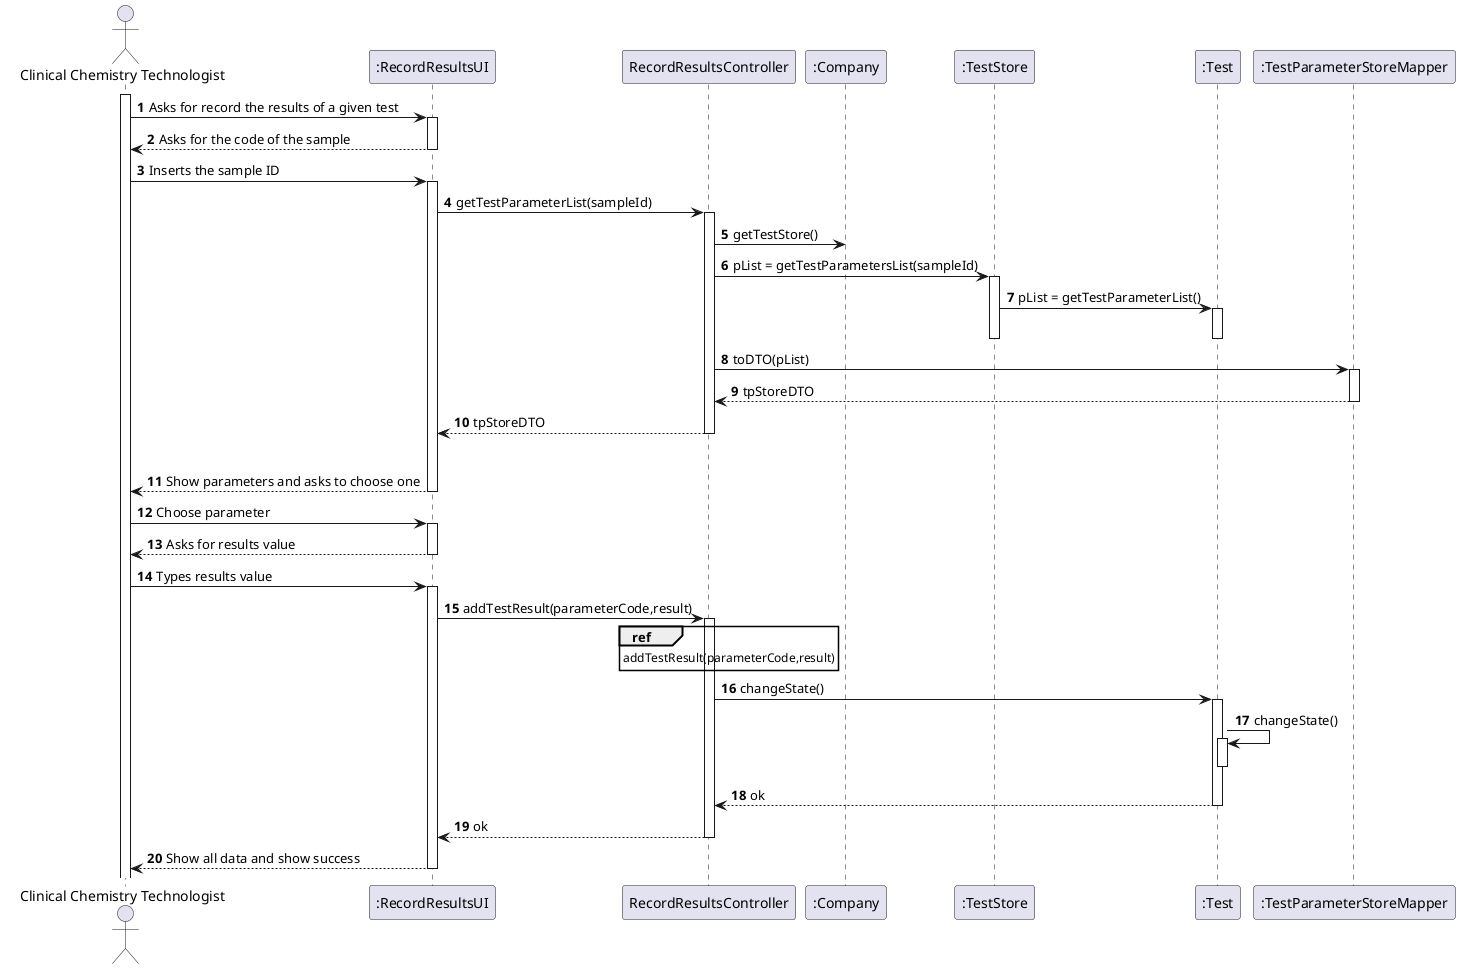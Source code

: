 @startuml
autonumber
actor "Clinical Chemistry Technologist" as cct
participant ":RecordResultsUI" as UI
participant "RecordResultsController" as ctrl
participant ":Company" as Comp
participant ":TestStore" as tStore
participant ":Test" as Test
participant ":TestParameterStoreMapper" as tpStoreMapper

activate cct
cct -> UI: Asks for record the results of a given test
activate UI
UI --> cct: Asks for the code of the sample
deactivate UI
cct -> UI: Inserts the sample ID
activate UI
UI -> ctrl: getTestParameterList(sampleId)
      activate ctrl
      ctrl -> Comp: getTestStore()
      ctrl -> tStore: pList = getTestParametersList(sampleId)
      activate tStore
      tStore -> Test: pList = getTestParameterList()
      activate Test
      deactivate
      deactivate tStore

      ctrl -> tpStoreMapper: toDTO(pList)
      activate tpStoreMapper

      tpStoreMapper --> ctrl: tpStoreDTO
      deactivate tpStoreMapper
      return tpStoreDTO
      deactivate ctrl
      deactivate tStore
loop for all the parameters
    UI --> cct: Show parameters and asks to choose one
    deactivate UI
    cct -> UI: Choose parameter
    activate UI
    UI --> cct: Asks for results value
    deactivate UI
    cct -> UI: Types results value
    activate UI

    UI -> ctrl: addTestResult(parameterCode,result)
    activate ctrl
   ref over ctrl: addTestResult(parameterCode,result)
ctrl -> Test: changeState()
activate Test
Test -> Test: changeState()
activate Test
deactivate

Test --> ctrl: ok
deactivate
ctrl --> UI : ok
deactivate ctrl


UI --> cct: Show all data and show success
deactivate UI




@enduml